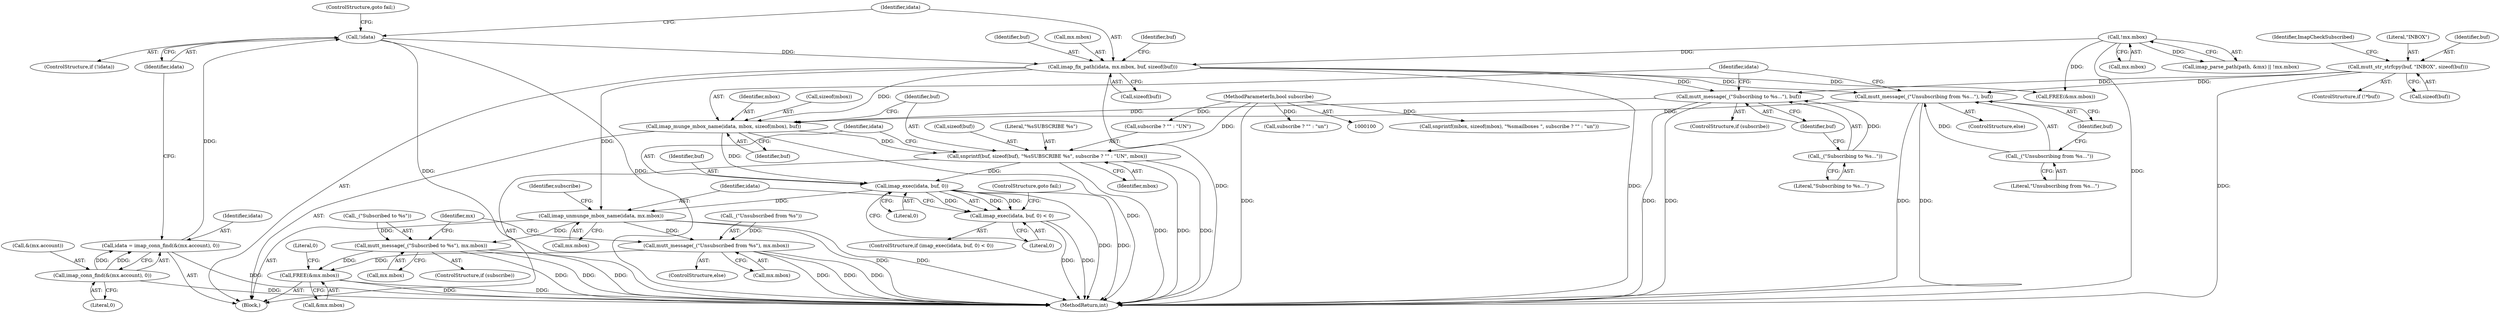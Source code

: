 digraph "0_neomutt_95e80bf9ff10f68cb6443f760b85df4117cb15eb@API" {
"1000242" [label="(Call,snprintf(buf, sizeof(buf), \"%sSUBSCRIBE %s\", subscribe ? \"\" : \"UN\", mbox))"];
"1000102" [label="(MethodParameterIn,bool subscribe)"];
"1000236" [label="(Call,imap_munge_mbox_name(idata, mbox, sizeof(mbox), buf))"];
"1000151" [label="(Call,imap_fix_path(idata, mx.mbox, buf, sizeof(buf)))"];
"1000148" [label="(Call,!idata)"];
"1000139" [label="(Call,idata = imap_conn_find(&(mx.account), 0))"];
"1000141" [label="(Call,imap_conn_find(&(mx.account), 0))"];
"1000128" [label="(Call,!mx.mbox)"];
"1000232" [label="(Call,mutt_message(_(\"Unsubscribing from %s...\"), buf))"];
"1000233" [label="(Call,_(\"Unsubscribing from %s...\"))"];
"1000163" [label="(Call,mutt_str_strfcpy(buf, \"INBOX\", sizeof(buf)))"];
"1000227" [label="(Call,mutt_message(_(\"Subscribing to %s...\"), buf))"];
"1000228" [label="(Call,_(\"Subscribing to %s...\"))"];
"1000254" [label="(Call,imap_exec(idata, buf, 0))"];
"1000253" [label="(Call,imap_exec(idata, buf, 0) < 0)"];
"1000260" [label="(Call,imap_unmunge_mbox_name(idata, mx.mbox))"];
"1000267" [label="(Call,mutt_message(_(\"Subscribed to %s\"), mx.mbox))"];
"1000280" [label="(Call,FREE(&mx.mbox))"];
"1000274" [label="(Call,mutt_message(_(\"Unsubscribed from %s\"), mx.mbox))"];
"1000151" [label="(Call,imap_fix_path(idata, mx.mbox, buf, sizeof(buf)))"];
"1000150" [label="(ControlStructure,goto fail;)"];
"1000296" [label="(MethodReturn,int)"];
"1000236" [label="(Call,imap_munge_mbox_name(idata, mbox, sizeof(mbox), buf))"];
"1000267" [label="(Call,mutt_message(_(\"Subscribed to %s\"), mx.mbox))"];
"1000141" [label="(Call,imap_conn_find(&(mx.account), 0))"];
"1000162" [label="(Identifier,buf)"];
"1000142" [label="(Call,&(mx.account))"];
"1000230" [label="(Identifier,buf)"];
"1000266" [label="(Identifier,subscribe)"];
"1000275" [label="(Call,_(\"Unsubscribed from %s\"))"];
"1000270" [label="(Call,mx.mbox)"];
"1000251" [label="(Identifier,mbox)"];
"1000128" [label="(Call,!mx.mbox)"];
"1000169" [label="(Identifier,ImapCheckSubscribed)"];
"1000159" [label="(ControlStructure,if (!*buf))"];
"1000231" [label="(ControlStructure,else)"];
"1000166" [label="(Call,sizeof(buf))"];
"1000139" [label="(Call,idata = imap_conn_find(&(mx.account), 0))"];
"1000247" [label="(Call,subscribe ? \"\" : \"UN\")"];
"1000235" [label="(Identifier,buf)"];
"1000244" [label="(Call,sizeof(buf))"];
"1000246" [label="(Literal,\"%sSUBSCRIBE %s\")"];
"1000254" [label="(Call,imap_exec(idata, buf, 0))"];
"1000140" [label="(Identifier,idata)"];
"1000153" [label="(Call,mx.mbox)"];
"1000233" [label="(Call,_(\"Unsubscribing from %s...\"))"];
"1000253" [label="(Call,imap_exec(idata, buf, 0) < 0)"];
"1000190" [label="(Call,snprintf(mbox, sizeof(mbox), \"%smailboxes \", subscribe ? \"\" : \"un\"))"];
"1000241" [label="(Identifier,buf)"];
"1000228" [label="(Call,_(\"Subscribing to %s...\"))"];
"1000103" [label="(Block,)"];
"1000102" [label="(MethodParameterIn,bool subscribe)"];
"1000260" [label="(Call,imap_unmunge_mbox_name(idata, mx.mbox))"];
"1000274" [label="(Call,mutt_message(_(\"Unsubscribed from %s\"), mx.mbox))"];
"1000280" [label="(Call,FREE(&mx.mbox))"];
"1000256" [label="(Identifier,buf)"];
"1000258" [label="(Literal,0)"];
"1000261" [label="(Identifier,idata)"];
"1000281" [label="(Call,&mx.mbox)"];
"1000165" [label="(Literal,\"INBOX\")"];
"1000273" [label="(ControlStructure,else)"];
"1000243" [label="(Identifier,buf)"];
"1000156" [label="(Identifier,buf)"];
"1000157" [label="(Call,sizeof(buf))"];
"1000257" [label="(Literal,0)"];
"1000229" [label="(Literal,\"Subscribing to %s...\")"];
"1000225" [label="(ControlStructure,if (subscribe))"];
"1000147" [label="(ControlStructure,if (!idata))"];
"1000262" [label="(Call,mx.mbox)"];
"1000195" [label="(Call,subscribe ? \"\" : \"un\")"];
"1000239" [label="(Call,sizeof(mbox))"];
"1000277" [label="(Call,mx.mbox)"];
"1000152" [label="(Identifier,idata)"];
"1000238" [label="(Identifier,mbox)"];
"1000242" [label="(Call,snprintf(buf, sizeof(buf), \"%sSUBSCRIBE %s\", subscribe ? \"\" : \"UN\", mbox))"];
"1000265" [label="(ControlStructure,if (subscribe))"];
"1000123" [label="(Call,imap_parse_path(path, &mx) || !mx.mbox)"];
"1000149" [label="(Identifier,idata)"];
"1000234" [label="(Literal,\"Unsubscribing from %s...\")"];
"1000232" [label="(Call,mutt_message(_(\"Unsubscribing from %s...\"), buf))"];
"1000286" [label="(Literal,0)"];
"1000237" [label="(Identifier,idata)"];
"1000283" [label="(Identifier,mx)"];
"1000129" [label="(Call,mx.mbox)"];
"1000288" [label="(Call,FREE(&mx.mbox))"];
"1000259" [label="(ControlStructure,goto fail;)"];
"1000146" [label="(Literal,0)"];
"1000148" [label="(Call,!idata)"];
"1000163" [label="(Call,mutt_str_strfcpy(buf, \"INBOX\", sizeof(buf)))"];
"1000268" [label="(Call,_(\"Subscribed to %s\"))"];
"1000252" [label="(ControlStructure,if (imap_exec(idata, buf, 0) < 0))"];
"1000164" [label="(Identifier,buf)"];
"1000227" [label="(Call,mutt_message(_(\"Subscribing to %s...\"), buf))"];
"1000255" [label="(Identifier,idata)"];
"1000242" -> "1000103"  [label="AST: "];
"1000242" -> "1000251"  [label="CFG: "];
"1000243" -> "1000242"  [label="AST: "];
"1000244" -> "1000242"  [label="AST: "];
"1000246" -> "1000242"  [label="AST: "];
"1000247" -> "1000242"  [label="AST: "];
"1000251" -> "1000242"  [label="AST: "];
"1000255" -> "1000242"  [label="CFG: "];
"1000242" -> "1000296"  [label="DDG: "];
"1000242" -> "1000296"  [label="DDG: "];
"1000242" -> "1000296"  [label="DDG: "];
"1000102" -> "1000242"  [label="DDG: "];
"1000236" -> "1000242"  [label="DDG: "];
"1000242" -> "1000254"  [label="DDG: "];
"1000102" -> "1000100"  [label="AST: "];
"1000102" -> "1000296"  [label="DDG: "];
"1000102" -> "1000190"  [label="DDG: "];
"1000102" -> "1000195"  [label="DDG: "];
"1000102" -> "1000247"  [label="DDG: "];
"1000236" -> "1000103"  [label="AST: "];
"1000236" -> "1000241"  [label="CFG: "];
"1000237" -> "1000236"  [label="AST: "];
"1000238" -> "1000236"  [label="AST: "];
"1000239" -> "1000236"  [label="AST: "];
"1000241" -> "1000236"  [label="AST: "];
"1000243" -> "1000236"  [label="CFG: "];
"1000236" -> "1000296"  [label="DDG: "];
"1000151" -> "1000236"  [label="DDG: "];
"1000232" -> "1000236"  [label="DDG: "];
"1000227" -> "1000236"  [label="DDG: "];
"1000236" -> "1000254"  [label="DDG: "];
"1000151" -> "1000103"  [label="AST: "];
"1000151" -> "1000157"  [label="CFG: "];
"1000152" -> "1000151"  [label="AST: "];
"1000153" -> "1000151"  [label="AST: "];
"1000156" -> "1000151"  [label="AST: "];
"1000157" -> "1000151"  [label="AST: "];
"1000162" -> "1000151"  [label="CFG: "];
"1000151" -> "1000296"  [label="DDG: "];
"1000151" -> "1000296"  [label="DDG: "];
"1000148" -> "1000151"  [label="DDG: "];
"1000128" -> "1000151"  [label="DDG: "];
"1000151" -> "1000227"  [label="DDG: "];
"1000151" -> "1000232"  [label="DDG: "];
"1000151" -> "1000260"  [label="DDG: "];
"1000151" -> "1000288"  [label="DDG: "];
"1000148" -> "1000147"  [label="AST: "];
"1000148" -> "1000149"  [label="CFG: "];
"1000149" -> "1000148"  [label="AST: "];
"1000150" -> "1000148"  [label="CFG: "];
"1000152" -> "1000148"  [label="CFG: "];
"1000148" -> "1000296"  [label="DDG: "];
"1000148" -> "1000296"  [label="DDG: "];
"1000139" -> "1000148"  [label="DDG: "];
"1000139" -> "1000103"  [label="AST: "];
"1000139" -> "1000141"  [label="CFG: "];
"1000140" -> "1000139"  [label="AST: "];
"1000141" -> "1000139"  [label="AST: "];
"1000149" -> "1000139"  [label="CFG: "];
"1000139" -> "1000296"  [label="DDG: "];
"1000141" -> "1000139"  [label="DDG: "];
"1000141" -> "1000139"  [label="DDG: "];
"1000141" -> "1000146"  [label="CFG: "];
"1000142" -> "1000141"  [label="AST: "];
"1000146" -> "1000141"  [label="AST: "];
"1000141" -> "1000296"  [label="DDG: "];
"1000128" -> "1000123"  [label="AST: "];
"1000128" -> "1000129"  [label="CFG: "];
"1000129" -> "1000128"  [label="AST: "];
"1000123" -> "1000128"  [label="CFG: "];
"1000128" -> "1000296"  [label="DDG: "];
"1000128" -> "1000123"  [label="DDG: "];
"1000128" -> "1000288"  [label="DDG: "];
"1000232" -> "1000231"  [label="AST: "];
"1000232" -> "1000235"  [label="CFG: "];
"1000233" -> "1000232"  [label="AST: "];
"1000235" -> "1000232"  [label="AST: "];
"1000237" -> "1000232"  [label="CFG: "];
"1000232" -> "1000296"  [label="DDG: "];
"1000232" -> "1000296"  [label="DDG: "];
"1000233" -> "1000232"  [label="DDG: "];
"1000163" -> "1000232"  [label="DDG: "];
"1000233" -> "1000234"  [label="CFG: "];
"1000234" -> "1000233"  [label="AST: "];
"1000235" -> "1000233"  [label="CFG: "];
"1000163" -> "1000159"  [label="AST: "];
"1000163" -> "1000166"  [label="CFG: "];
"1000164" -> "1000163"  [label="AST: "];
"1000165" -> "1000163"  [label="AST: "];
"1000166" -> "1000163"  [label="AST: "];
"1000169" -> "1000163"  [label="CFG: "];
"1000163" -> "1000296"  [label="DDG: "];
"1000163" -> "1000227"  [label="DDG: "];
"1000227" -> "1000225"  [label="AST: "];
"1000227" -> "1000230"  [label="CFG: "];
"1000228" -> "1000227"  [label="AST: "];
"1000230" -> "1000227"  [label="AST: "];
"1000237" -> "1000227"  [label="CFG: "];
"1000227" -> "1000296"  [label="DDG: "];
"1000227" -> "1000296"  [label="DDG: "];
"1000228" -> "1000227"  [label="DDG: "];
"1000228" -> "1000229"  [label="CFG: "];
"1000229" -> "1000228"  [label="AST: "];
"1000230" -> "1000228"  [label="CFG: "];
"1000254" -> "1000253"  [label="AST: "];
"1000254" -> "1000257"  [label="CFG: "];
"1000255" -> "1000254"  [label="AST: "];
"1000256" -> "1000254"  [label="AST: "];
"1000257" -> "1000254"  [label="AST: "];
"1000258" -> "1000254"  [label="CFG: "];
"1000254" -> "1000296"  [label="DDG: "];
"1000254" -> "1000296"  [label="DDG: "];
"1000254" -> "1000253"  [label="DDG: "];
"1000254" -> "1000253"  [label="DDG: "];
"1000254" -> "1000253"  [label="DDG: "];
"1000254" -> "1000260"  [label="DDG: "];
"1000253" -> "1000252"  [label="AST: "];
"1000253" -> "1000258"  [label="CFG: "];
"1000258" -> "1000253"  [label="AST: "];
"1000259" -> "1000253"  [label="CFG: "];
"1000261" -> "1000253"  [label="CFG: "];
"1000253" -> "1000296"  [label="DDG: "];
"1000253" -> "1000296"  [label="DDG: "];
"1000260" -> "1000103"  [label="AST: "];
"1000260" -> "1000262"  [label="CFG: "];
"1000261" -> "1000260"  [label="AST: "];
"1000262" -> "1000260"  [label="AST: "];
"1000266" -> "1000260"  [label="CFG: "];
"1000260" -> "1000296"  [label="DDG: "];
"1000260" -> "1000296"  [label="DDG: "];
"1000260" -> "1000267"  [label="DDG: "];
"1000260" -> "1000274"  [label="DDG: "];
"1000267" -> "1000265"  [label="AST: "];
"1000267" -> "1000270"  [label="CFG: "];
"1000268" -> "1000267"  [label="AST: "];
"1000270" -> "1000267"  [label="AST: "];
"1000283" -> "1000267"  [label="CFG: "];
"1000267" -> "1000296"  [label="DDG: "];
"1000267" -> "1000296"  [label="DDG: "];
"1000267" -> "1000296"  [label="DDG: "];
"1000268" -> "1000267"  [label="DDG: "];
"1000267" -> "1000280"  [label="DDG: "];
"1000280" -> "1000103"  [label="AST: "];
"1000280" -> "1000281"  [label="CFG: "];
"1000281" -> "1000280"  [label="AST: "];
"1000286" -> "1000280"  [label="CFG: "];
"1000280" -> "1000296"  [label="DDG: "];
"1000280" -> "1000296"  [label="DDG: "];
"1000274" -> "1000280"  [label="DDG: "];
"1000274" -> "1000273"  [label="AST: "];
"1000274" -> "1000277"  [label="CFG: "];
"1000275" -> "1000274"  [label="AST: "];
"1000277" -> "1000274"  [label="AST: "];
"1000283" -> "1000274"  [label="CFG: "];
"1000274" -> "1000296"  [label="DDG: "];
"1000274" -> "1000296"  [label="DDG: "];
"1000274" -> "1000296"  [label="DDG: "];
"1000275" -> "1000274"  [label="DDG: "];
}
